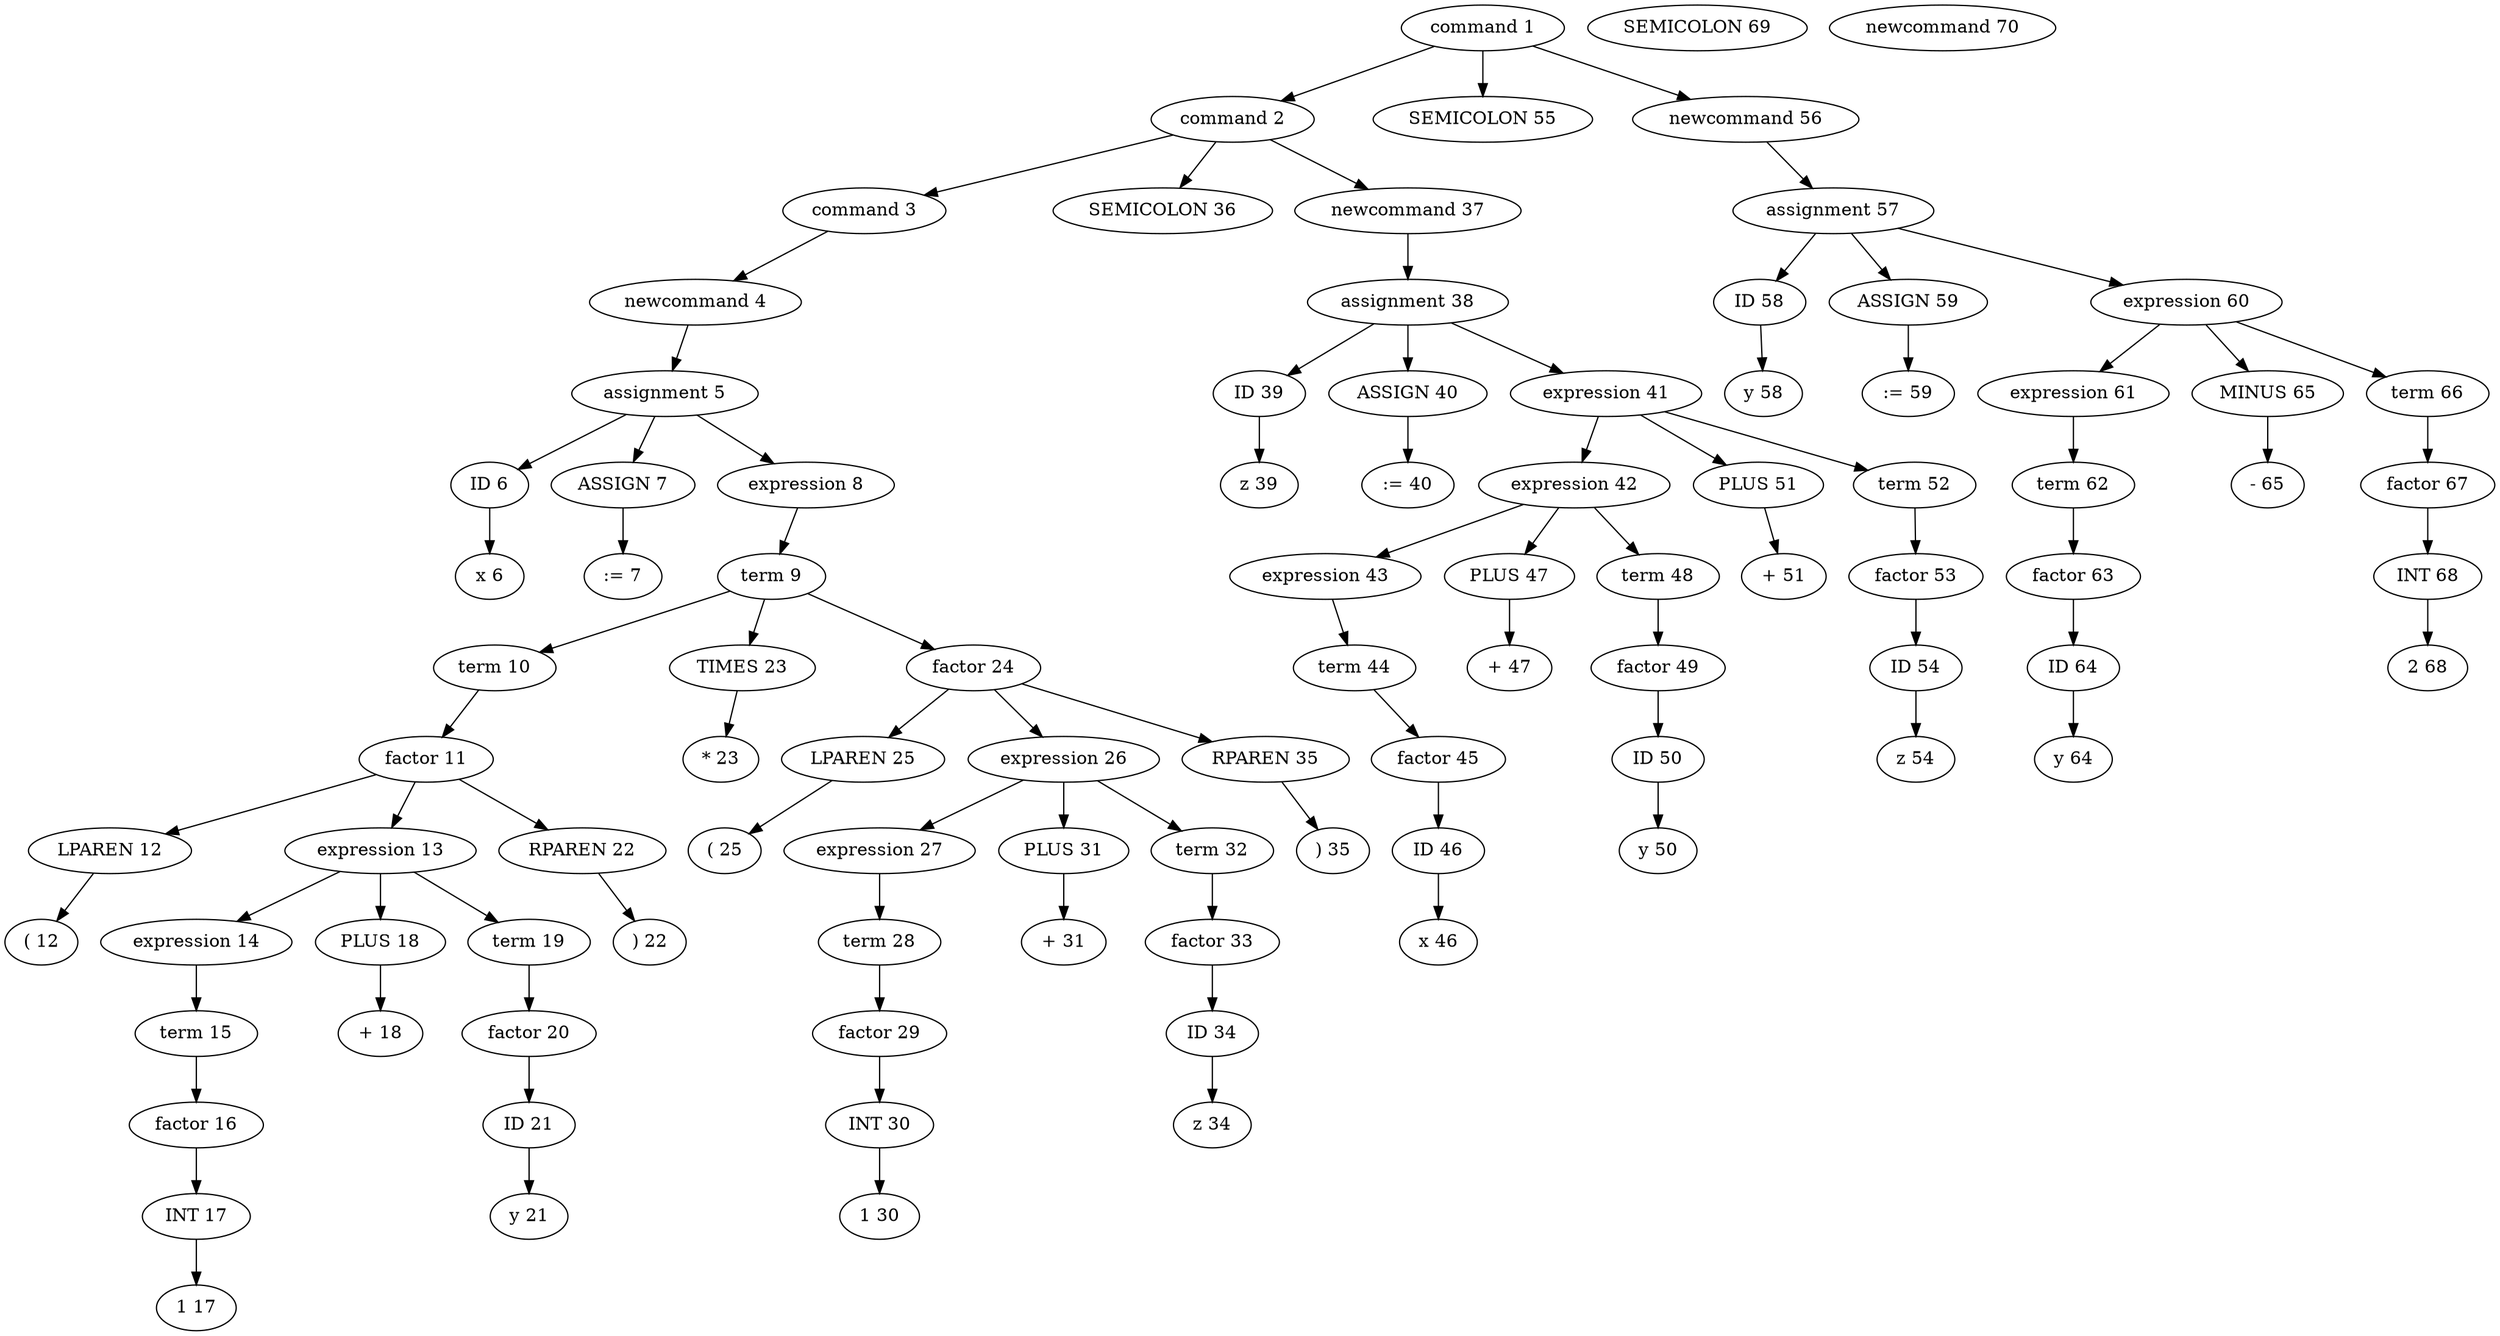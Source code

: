 strict digraph  {
"command 1";
"command 2";
"command 3";
"newcommand 4";
"assignment 5";
"ID 6";
"x 6";
"ASSIGN 7";
":= 7";
"expression 8";
"term 9";
"term 10";
"factor 11";
"LPAREN 12";
"( 12";
"expression 13";
"expression 14";
"term 15";
"factor 16";
"INT 17";
"1 17";
"PLUS 18";
"+ 18";
"term 19";
"factor 20";
"ID 21";
"y 21";
"RPAREN 22";
") 22";
"TIMES 23";
"* 23";
"factor 24";
"LPAREN 25";
"( 25";
"expression 26";
"expression 27";
"term 28";
"factor 29";
"INT 30";
"1 30";
"PLUS 31";
"+ 31";
"term 32";
"factor 33";
"ID 34";
"z 34";
"RPAREN 35";
") 35";
"SEMICOLON 36";
"newcommand 37";
"assignment 38";
"ID 39";
"z 39";
"ASSIGN 40";
":= 40";
"expression 41";
"expression 42";
"expression 43";
"term 44";
"factor 45";
"ID 46";
"x 46";
"PLUS 47";
"+ 47";
"term 48";
"factor 49";
"ID 50";
"y 50";
"PLUS 51";
"+ 51";
"term 52";
"factor 53";
"ID 54";
"z 54";
"SEMICOLON 55";
"newcommand 56";
"assignment 57";
"ID 58";
"y 58";
"ASSIGN 59";
":= 59";
"expression 60";
"expression 61";
"term 62";
"factor 63";
"ID 64";
"y 64";
"MINUS 65";
"- 65";
"term 66";
"factor 67";
"INT 68";
"2 68";
"SEMICOLON 69";
"newcommand 70";
"command 1" -> "command 2";
"command 1" -> "SEMICOLON 55";
"command 1" -> "newcommand 56";
"command 2" -> "command 3";
"command 2" -> "SEMICOLON 36";
"command 2" -> "newcommand 37";
"command 3" -> "newcommand 4";
"newcommand 4" -> "assignment 5";
"assignment 5" -> "ID 6";
"assignment 5" -> "ASSIGN 7";
"assignment 5" -> "expression 8";
"ID 6" -> "x 6";
"ASSIGN 7" -> ":= 7";
"expression 8" -> "term 9";
"term 9" -> "term 10";
"term 9" -> "TIMES 23";
"term 9" -> "factor 24";
"term 10" -> "factor 11";
"factor 11" -> "LPAREN 12";
"factor 11" -> "expression 13";
"factor 11" -> "RPAREN 22";
"LPAREN 12" -> "( 12";
"expression 13" -> "expression 14";
"expression 13" -> "PLUS 18";
"expression 13" -> "term 19";
"expression 14" -> "term 15";
"term 15" -> "factor 16";
"factor 16" -> "INT 17";
"INT 17" -> "1 17";
"PLUS 18" -> "+ 18";
"term 19" -> "factor 20";
"factor 20" -> "ID 21";
"ID 21" -> "y 21";
"RPAREN 22" -> ") 22";
"TIMES 23" -> "* 23";
"factor 24" -> "LPAREN 25";
"factor 24" -> "expression 26";
"factor 24" -> "RPAREN 35";
"LPAREN 25" -> "( 25";
"expression 26" -> "expression 27";
"expression 26" -> "PLUS 31";
"expression 26" -> "term 32";
"expression 27" -> "term 28";
"term 28" -> "factor 29";
"factor 29" -> "INT 30";
"INT 30" -> "1 30";
"PLUS 31" -> "+ 31";
"term 32" -> "factor 33";
"factor 33" -> "ID 34";
"ID 34" -> "z 34";
"RPAREN 35" -> ") 35";
"newcommand 37" -> "assignment 38";
"assignment 38" -> "ID 39";
"assignment 38" -> "ASSIGN 40";
"assignment 38" -> "expression 41";
"ID 39" -> "z 39";
"ASSIGN 40" -> ":= 40";
"expression 41" -> "expression 42";
"expression 41" -> "PLUS 51";
"expression 41" -> "term 52";
"expression 42" -> "expression 43";
"expression 42" -> "PLUS 47";
"expression 42" -> "term 48";
"expression 43" -> "term 44";
"term 44" -> "factor 45";
"factor 45" -> "ID 46";
"ID 46" -> "x 46";
"PLUS 47" -> "+ 47";
"term 48" -> "factor 49";
"factor 49" -> "ID 50";
"ID 50" -> "y 50";
"PLUS 51" -> "+ 51";
"term 52" -> "factor 53";
"factor 53" -> "ID 54";
"ID 54" -> "z 54";
"newcommand 56" -> "assignment 57";
"assignment 57" -> "ID 58";
"assignment 57" -> "ASSIGN 59";
"assignment 57" -> "expression 60";
"ID 58" -> "y 58";
"ASSIGN 59" -> ":= 59";
"expression 60" -> "expression 61";
"expression 60" -> "MINUS 65";
"expression 60" -> "term 66";
"expression 61" -> "term 62";
"term 62" -> "factor 63";
"factor 63" -> "ID 64";
"ID 64" -> "y 64";
"MINUS 65" -> "- 65";
"term 66" -> "factor 67";
"factor 67" -> "INT 68";
"INT 68" -> "2 68";
}
